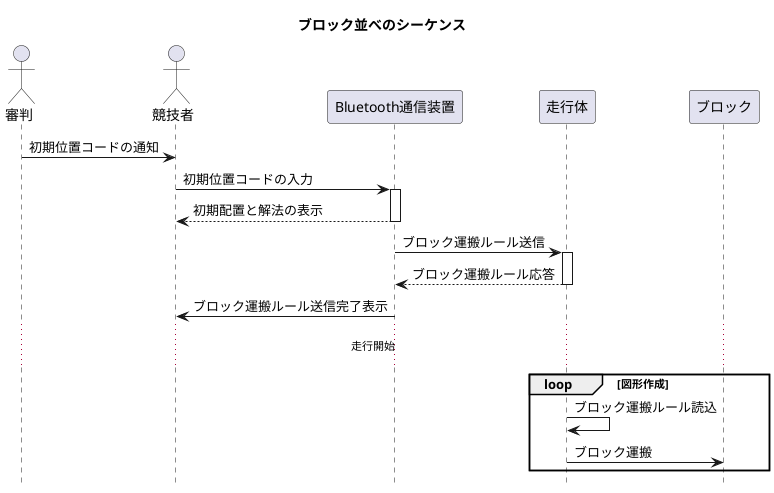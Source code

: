 @startuml
title ブロック並べのシーケンス　
hide footbox

actor 審判
actor 競技者

審判 -> 競技者 : 初期位置コードの通知
競技者 -> Bluetooth通信装置 : 初期位置コードの入力
activate Bluetooth通信装置
競技者 <-- Bluetooth通信装置 : 初期配置と解法の表示
deactivate Bluetooth通信装置
Bluetooth通信装置 -> 走行体 : ブロック運搬ルール送信
activate 走行体 
Bluetooth通信装置 <-- 走行体 : ブロック運搬ルール応答
deactivate 走行体
競技者 <- Bluetooth通信装置 : ブロック運搬ルール送信完了表示

... 走行開始 ...

loop 図形作成
走行体 -> 走行体 : ブロック運搬ルール読込
走行体 -> ブロック : ブロック運搬
end

@enduml